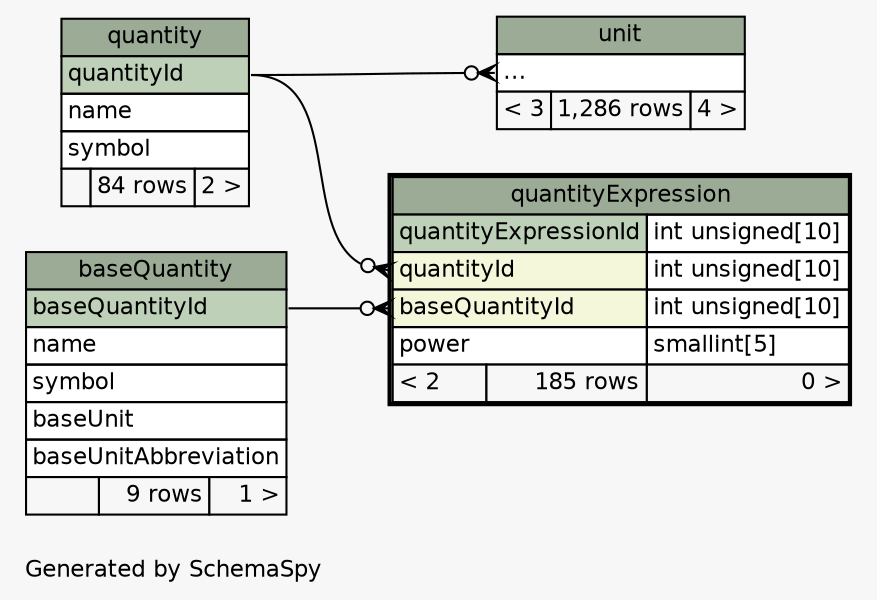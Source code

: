 // dot 2.38.0 on Mac OS X 10.11.6
// SchemaSpy rev 590
digraph "twoDegreesRelationshipsDiagram" {
  graph [
    rankdir="RL"
    bgcolor="#f7f7f7"
    label="\nGenerated by SchemaSpy"
    labeljust="l"
    nodesep="0.18"
    ranksep="0.46"
    fontname="Helvetica"
    fontsize="11"
  ];
  node [
    fontname="Helvetica"
    fontsize="11"
    shape="plaintext"
  ];
  edge [
    arrowsize="0.8"
  ];
  "quantityExpression":"baseQuantityId":w -> "baseQuantity":"baseQuantityId":e [arrowhead=none dir=back arrowtail=crowodot];
  "quantityExpression":"quantityId":w -> "quantity":"quantityId":e [arrowhead=none dir=back arrowtail=crowodot];
  "unit":"elipses":w -> "quantity":"quantityId":e [arrowhead=none dir=back arrowtail=crowodot];
  "baseQuantity" [
    label=<
    <TABLE BORDER="0" CELLBORDER="1" CELLSPACING="0" BGCOLOR="#ffffff">
      <TR><TD COLSPAN="3" BGCOLOR="#9bab96" ALIGN="CENTER">baseQuantity</TD></TR>
      <TR><TD PORT="baseQuantityId" COLSPAN="3" BGCOLOR="#bed1b8" ALIGN="LEFT">baseQuantityId</TD></TR>
      <TR><TD PORT="name" COLSPAN="3" ALIGN="LEFT">name</TD></TR>
      <TR><TD PORT="symbol" COLSPAN="3" ALIGN="LEFT">symbol</TD></TR>
      <TR><TD PORT="baseUnit" COLSPAN="3" ALIGN="LEFT">baseUnit</TD></TR>
      <TR><TD PORT="baseUnitAbbreviation" COLSPAN="3" ALIGN="LEFT">baseUnitAbbreviation</TD></TR>
      <TR><TD ALIGN="LEFT" BGCOLOR="#f7f7f7">  </TD><TD ALIGN="RIGHT" BGCOLOR="#f7f7f7">9 rows</TD><TD ALIGN="RIGHT" BGCOLOR="#f7f7f7">1 &gt;</TD></TR>
    </TABLE>>
    URL="baseQuantity.html"
    tooltip="baseQuantity"
  ];
  "quantity" [
    label=<
    <TABLE BORDER="0" CELLBORDER="1" CELLSPACING="0" BGCOLOR="#ffffff">
      <TR><TD COLSPAN="3" BGCOLOR="#9bab96" ALIGN="CENTER">quantity</TD></TR>
      <TR><TD PORT="quantityId" COLSPAN="3" BGCOLOR="#bed1b8" ALIGN="LEFT">quantityId</TD></TR>
      <TR><TD PORT="name" COLSPAN="3" ALIGN="LEFT">name</TD></TR>
      <TR><TD PORT="symbol" COLSPAN="3" ALIGN="LEFT">symbol</TD></TR>
      <TR><TD ALIGN="LEFT" BGCOLOR="#f7f7f7">  </TD><TD ALIGN="RIGHT" BGCOLOR="#f7f7f7">84 rows</TD><TD ALIGN="RIGHT" BGCOLOR="#f7f7f7">2 &gt;</TD></TR>
    </TABLE>>
    URL="quantity.html"
    tooltip="quantity"
  ];
  "quantityExpression" [
    label=<
    <TABLE BORDER="2" CELLBORDER="1" CELLSPACING="0" BGCOLOR="#ffffff">
      <TR><TD COLSPAN="3" BGCOLOR="#9bab96" ALIGN="CENTER">quantityExpression</TD></TR>
      <TR><TD PORT="quantityExpressionId" COLSPAN="2" BGCOLOR="#bed1b8" ALIGN="LEFT">quantityExpressionId</TD><TD PORT="quantityExpressionId.type" ALIGN="LEFT">int unsigned[10]</TD></TR>
      <TR><TD PORT="quantityId" COLSPAN="2" BGCOLOR="#f4f7da" ALIGN="LEFT">quantityId</TD><TD PORT="quantityId.type" ALIGN="LEFT">int unsigned[10]</TD></TR>
      <TR><TD PORT="baseQuantityId" COLSPAN="2" BGCOLOR="#f4f7da" ALIGN="LEFT">baseQuantityId</TD><TD PORT="baseQuantityId.type" ALIGN="LEFT">int unsigned[10]</TD></TR>
      <TR><TD PORT="power" COLSPAN="2" ALIGN="LEFT">power</TD><TD PORT="power.type" ALIGN="LEFT">smallint[5]</TD></TR>
      <TR><TD ALIGN="LEFT" BGCOLOR="#f7f7f7">&lt; 2</TD><TD ALIGN="RIGHT" BGCOLOR="#f7f7f7">185 rows</TD><TD ALIGN="RIGHT" BGCOLOR="#f7f7f7">0 &gt;</TD></TR>
    </TABLE>>
    URL="quantityExpression.html"
    tooltip="quantityExpression"
  ];
  "unit" [
    label=<
    <TABLE BORDER="0" CELLBORDER="1" CELLSPACING="0" BGCOLOR="#ffffff">
      <TR><TD COLSPAN="3" BGCOLOR="#9bab96" ALIGN="CENTER">unit</TD></TR>
      <TR><TD PORT="elipses" COLSPAN="3" ALIGN="LEFT">...</TD></TR>
      <TR><TD ALIGN="LEFT" BGCOLOR="#f7f7f7">&lt; 3</TD><TD ALIGN="RIGHT" BGCOLOR="#f7f7f7">1,286 rows</TD><TD ALIGN="RIGHT" BGCOLOR="#f7f7f7">4 &gt;</TD></TR>
    </TABLE>>
    URL="unit.html"
    tooltip="unit"
  ];
}
